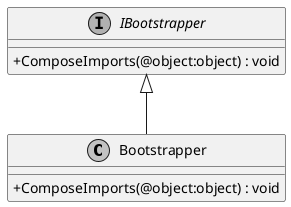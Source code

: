 @startuml
skinparam monochrome true
skinparam classAttributeIconSize 0

class Bootstrapper {
    + ComposeImports(@object:object) : void
}

interface IBootstrapper {
    + ComposeImports(@object:object) : void
}

IBootstrapper <|-- Bootstrapper
@enduml
